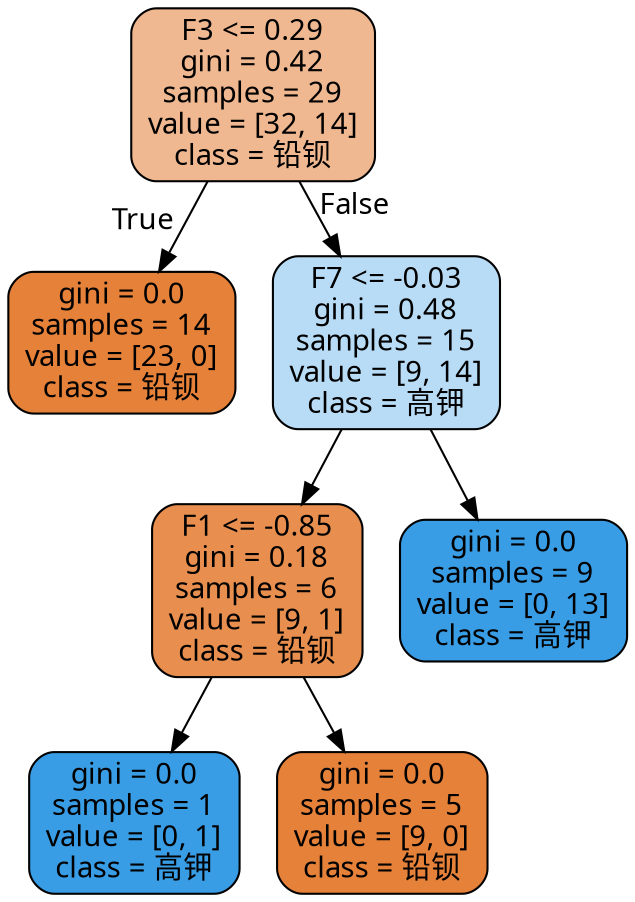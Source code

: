 digraph Tree {
node [shape=box, style="filled, rounded", color="black", fontname="Microsoft YaHei"] ;
edge [fontname="Microsoft YaHei"] ;
0 [label="F3 <= 0.29\ngini = 0.42\nsamples = 29\nvalue = [32, 14]\nclass = 铅钡", fillcolor="#f0b890"] ;
1 [label="gini = 0.0\nsamples = 14\nvalue = [23, 0]\nclass = 铅钡", fillcolor="#e58139"] ;
0 -> 1 [labeldistance=2.5, labelangle=45, headlabel="True"] ;
2 [label="F7 <= -0.03\ngini = 0.48\nsamples = 15\nvalue = [9, 14]\nclass = 高钾", fillcolor="#b8dcf6"] ;
0 -> 2 [labeldistance=2.5, labelangle=-45, headlabel="False"] ;
3 [label="F1 <= -0.85\ngini = 0.18\nsamples = 6\nvalue = [9, 1]\nclass = 铅钡", fillcolor="#e88f4f"] ;
2 -> 3 ;
4 [label="gini = 0.0\nsamples = 1\nvalue = [0, 1]\nclass = 高钾", fillcolor="#399de5"] ;
3 -> 4 ;
5 [label="gini = 0.0\nsamples = 5\nvalue = [9, 0]\nclass = 铅钡", fillcolor="#e58139"] ;
3 -> 5 ;
6 [label="gini = 0.0\nsamples = 9\nvalue = [0, 13]\nclass = 高钾", fillcolor="#399de5"] ;
2 -> 6 ;
}